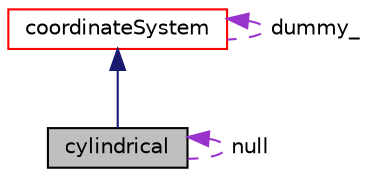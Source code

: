 digraph "cylindrical"
{
  bgcolor="transparent";
  edge [fontname="Helvetica",fontsize="10",labelfontname="Helvetica",labelfontsize="10"];
  node [fontname="Helvetica",fontsize="10",shape=record];
  Node1 [label="cylindrical",height=0.2,width=0.4,color="black", fillcolor="grey75", style="filled" fontcolor="black"];
  Node2 -> Node1 [dir="back",color="midnightblue",fontsize="10",style="solid",fontname="Helvetica"];
  Node2 [label="coordinateSystem",height=0.2,width=0.4,color="red",URL="$classFoam_1_1coordinateSystem.html",tooltip="Base class for coordinate system specification, the default coordinate system type is cartesian ..."];
  Node2 -> Node2 [dir="back",color="darkorchid3",fontsize="10",style="dashed",label=" dummy_" ,fontname="Helvetica"];
  Node1 -> Node1 [dir="back",color="darkorchid3",fontsize="10",style="dashed",label=" null" ,fontname="Helvetica"];
}
